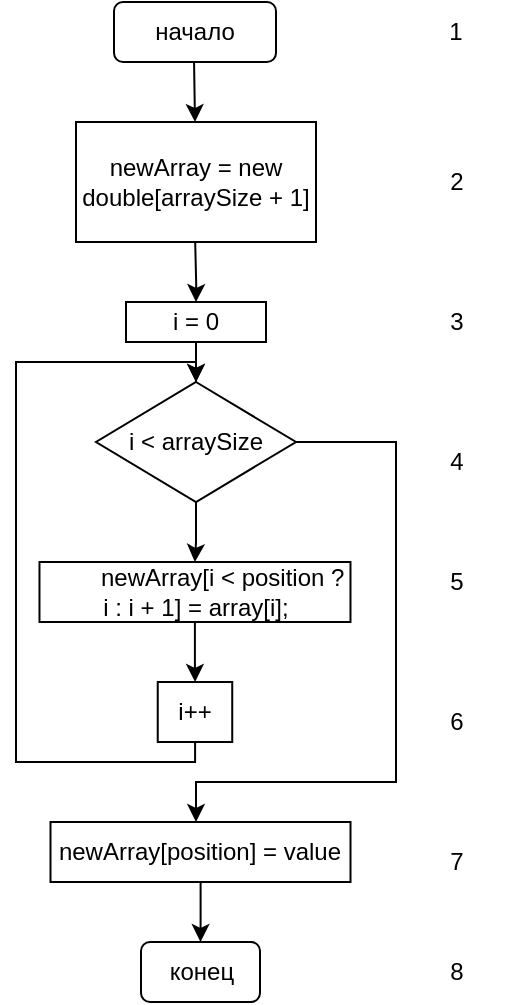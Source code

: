 <mxfile version="16.0.3" type="device"><diagram id="aShKJb1EcJVqntHxSxEi" name="Page-1"><mxGraphModel dx="413" dy="618" grid="1" gridSize="10" guides="1" tooltips="1" connect="1" arrows="1" fold="1" page="1" pageScale="1" pageWidth="827" pageHeight="1169" math="0" shadow="0"><root><mxCell id="0"/><mxCell id="1" parent="0"/><mxCell id="8L_f6q-vc3C_Bcib5PFj-27" value="" style="edgeStyle=orthogonalEdgeStyle;rounded=0;orthogonalLoop=1;jettySize=auto;html=1;" parent="1" edge="1"><mxGeometry relative="1" as="geometry"><mxPoint x="1039.029" y="90" as="sourcePoint"/><mxPoint x="1039.5" y="120" as="targetPoint"/></mxGeometry></mxCell><mxCell id="8L_f6q-vc3C_Bcib5PFj-31" value="начало" style="rounded=1;whiteSpace=wrap;html=1;" parent="1" vertex="1"><mxGeometry x="999" y="60" width="81" height="30" as="geometry"/></mxCell><mxCell id="IL574nIS1ITczs5gziKt-34" value="" style="edgeStyle=orthogonalEdgeStyle;rounded=0;orthogonalLoop=1;jettySize=auto;html=1;entryX=0.5;entryY=0;entryDx=0;entryDy=0;" parent="1" edge="1"><mxGeometry relative="1" as="geometry"><mxPoint x="1003.51" y="863" as="targetPoint"/><Array as="points"><mxPoint x="1003.51" y="1100"/><mxPoint x="871.51" y="1100"/><mxPoint x="871.51" y="840"/><mxPoint x="1003.51" y="840"/></Array></mxGeometry></mxCell><mxCell id="dGg0gzjNT_DizceMxnT--4" value="1" style="text;html=1;strokeColor=none;fillColor=none;align=center;verticalAlign=middle;whiteSpace=wrap;rounded=0;" parent="1" vertex="1"><mxGeometry x="1140" y="60" width="60" height="30" as="geometry"/></mxCell><mxCell id="mzG4pojR-hhLDp59LoY9-2" value="2" style="text;html=1;align=center;verticalAlign=middle;resizable=0;points=[];autosize=1;strokeColor=none;fillColor=none;" parent="1" vertex="1"><mxGeometry x="1160" y="140" width="20" height="20" as="geometry"/></mxCell><mxCell id="mzG4pojR-hhLDp59LoY9-3" value="конец" style="rounded=1;whiteSpace=wrap;html=1;" parent="1" vertex="1"><mxGeometry x="1012.5" y="530" width="59.5" height="30" as="geometry"/></mxCell><mxCell id="mzG4pojR-hhLDp59LoY9-5" value="3" style="text;html=1;align=center;verticalAlign=middle;resizable=0;points=[];autosize=1;strokeColor=none;fillColor=none;" parent="1" vertex="1"><mxGeometry x="1160" y="210" width="20" height="20" as="geometry"/></mxCell><mxCell id="mzG4pojR-hhLDp59LoY9-15" value="" style="edgeStyle=orthogonalEdgeStyle;rounded=0;orthogonalLoop=1;jettySize=auto;html=1;" parent="1" target="mzG4pojR-hhLDp59LoY9-14" edge="1"><mxGeometry relative="1" as="geometry"><mxPoint x="1039.6" y="180" as="sourcePoint"/></mxGeometry></mxCell><mxCell id="mzG4pojR-hhLDp59LoY9-11" value="" style="edgeStyle=orthogonalEdgeStyle;rounded=0;orthogonalLoop=1;jettySize=auto;html=1;" parent="1" source="mzG4pojR-hhLDp59LoY9-9" target="mzG4pojR-hhLDp59LoY9-10" edge="1"><mxGeometry relative="1" as="geometry"/></mxCell><mxCell id="mzG4pojR-hhLDp59LoY9-17" style="edgeStyle=orthogonalEdgeStyle;rounded=0;orthogonalLoop=1;jettySize=auto;html=1;" parent="1" source="mzG4pojR-hhLDp59LoY9-9" edge="1"><mxGeometry relative="1" as="geometry"><mxPoint x="1040" y="470" as="targetPoint"/><Array as="points"><mxPoint x="1140" y="280"/><mxPoint x="1140" y="450"/><mxPoint x="1040" y="450"/></Array></mxGeometry></mxCell><mxCell id="mzG4pojR-hhLDp59LoY9-9" value="i &amp;lt; arraySize" style="rhombus;whiteSpace=wrap;html=1;" parent="1" vertex="1"><mxGeometry x="990" y="250" width="100" height="60" as="geometry"/></mxCell><mxCell id="mzG4pojR-hhLDp59LoY9-19" value="" style="edgeStyle=orthogonalEdgeStyle;rounded=0;orthogonalLoop=1;jettySize=auto;html=1;" parent="1" source="mzG4pojR-hhLDp59LoY9-10" target="mzG4pojR-hhLDp59LoY9-18" edge="1"><mxGeometry relative="1" as="geometry"/></mxCell><mxCell id="mzG4pojR-hhLDp59LoY9-10" value="&lt;div style=&quot;font-family: &amp;#34;helvetica&amp;#34;&quot;&gt;&amp;nbsp; &amp;nbsp; &amp;nbsp; &amp;nbsp; newArray[i &amp;lt; position ? i : i + 1] = array[i];&lt;/div&gt;" style="whiteSpace=wrap;html=1;" parent="1" vertex="1"><mxGeometry x="961.74" y="340" width="155.5" height="30" as="geometry"/></mxCell><mxCell id="mzG4pojR-hhLDp59LoY9-16" value="" style="edgeStyle=orthogonalEdgeStyle;rounded=0;orthogonalLoop=1;jettySize=auto;html=1;" parent="1" source="mzG4pojR-hhLDp59LoY9-14" target="mzG4pojR-hhLDp59LoY9-9" edge="1"><mxGeometry relative="1" as="geometry"/></mxCell><mxCell id="mzG4pojR-hhLDp59LoY9-14" value="i = 0" style="whiteSpace=wrap;html=1;" parent="1" vertex="1"><mxGeometry x="1005" y="210" width="70" height="20" as="geometry"/></mxCell><mxCell id="mzG4pojR-hhLDp59LoY9-20" style="edgeStyle=orthogonalEdgeStyle;rounded=0;orthogonalLoop=1;jettySize=auto;html=1;" parent="1" source="mzG4pojR-hhLDp59LoY9-18" edge="1"><mxGeometry relative="1" as="geometry"><mxPoint x="1040" y="250" as="targetPoint"/><Array as="points"><mxPoint x="1040" y="440"/><mxPoint x="950" y="440"/><mxPoint x="950" y="240"/><mxPoint x="1040" y="240"/></Array></mxGeometry></mxCell><mxCell id="mzG4pojR-hhLDp59LoY9-18" value="&lt;div style=&quot;font-family: &amp;#34;helvetica&amp;#34;&quot;&gt;i++&lt;/div&gt;" style="whiteSpace=wrap;html=1;" parent="1" vertex="1"><mxGeometry x="1020.87" y="400" width="37.25" height="30" as="geometry"/></mxCell><mxCell id="OPilfOc3ENyJEY0nCOCZ-2" value="" style="edgeStyle=orthogonalEdgeStyle;rounded=0;orthogonalLoop=1;jettySize=auto;html=1;" edge="1" parent="1" source="mzG4pojR-hhLDp59LoY9-21" target="mzG4pojR-hhLDp59LoY9-3"><mxGeometry relative="1" as="geometry"/></mxCell><mxCell id="mzG4pojR-hhLDp59LoY9-21" value="&lt;div style=&quot;font-family: &amp;#34;helvetica&amp;#34;&quot;&gt;newArray[position] = value&lt;/div&gt;" style="whiteSpace=wrap;html=1;" parent="1" vertex="1"><mxGeometry x="967.25" y="470" width="150" height="30" as="geometry"/></mxCell><mxCell id="mzG4pojR-hhLDp59LoY9-22" value="4" style="text;html=1;align=center;verticalAlign=middle;resizable=0;points=[];autosize=1;strokeColor=none;fillColor=none;" parent="1" vertex="1"><mxGeometry x="1160" y="280" width="20" height="20" as="geometry"/></mxCell><mxCell id="mzG4pojR-hhLDp59LoY9-23" value="5" style="text;html=1;align=center;verticalAlign=middle;resizable=0;points=[];autosize=1;strokeColor=none;fillColor=none;" parent="1" vertex="1"><mxGeometry x="1160" y="340" width="20" height="20" as="geometry"/></mxCell><mxCell id="mzG4pojR-hhLDp59LoY9-24" value="6" style="text;html=1;align=center;verticalAlign=middle;resizable=0;points=[];autosize=1;strokeColor=none;fillColor=none;" parent="1" vertex="1"><mxGeometry x="1160" y="410" width="20" height="20" as="geometry"/></mxCell><mxCell id="mzG4pojR-hhLDp59LoY9-25" value="7" style="text;html=1;align=center;verticalAlign=middle;resizable=0;points=[];autosize=1;strokeColor=none;fillColor=none;" parent="1" vertex="1"><mxGeometry x="1160" y="480" width="20" height="20" as="geometry"/></mxCell><mxCell id="mzG4pojR-hhLDp59LoY9-26" value="8" style="text;html=1;align=center;verticalAlign=middle;resizable=0;points=[];autosize=1;strokeColor=none;fillColor=none;" parent="1" vertex="1"><mxGeometry x="1160" y="535" width="20" height="20" as="geometry"/></mxCell><mxCell id="OPilfOc3ENyJEY0nCOCZ-1" value="newArray = new double[arraySize + 1]" style="rounded=0;whiteSpace=wrap;html=1;" vertex="1" parent="1"><mxGeometry x="980" y="120" width="120" height="60" as="geometry"/></mxCell></root></mxGraphModel></diagram></mxfile>